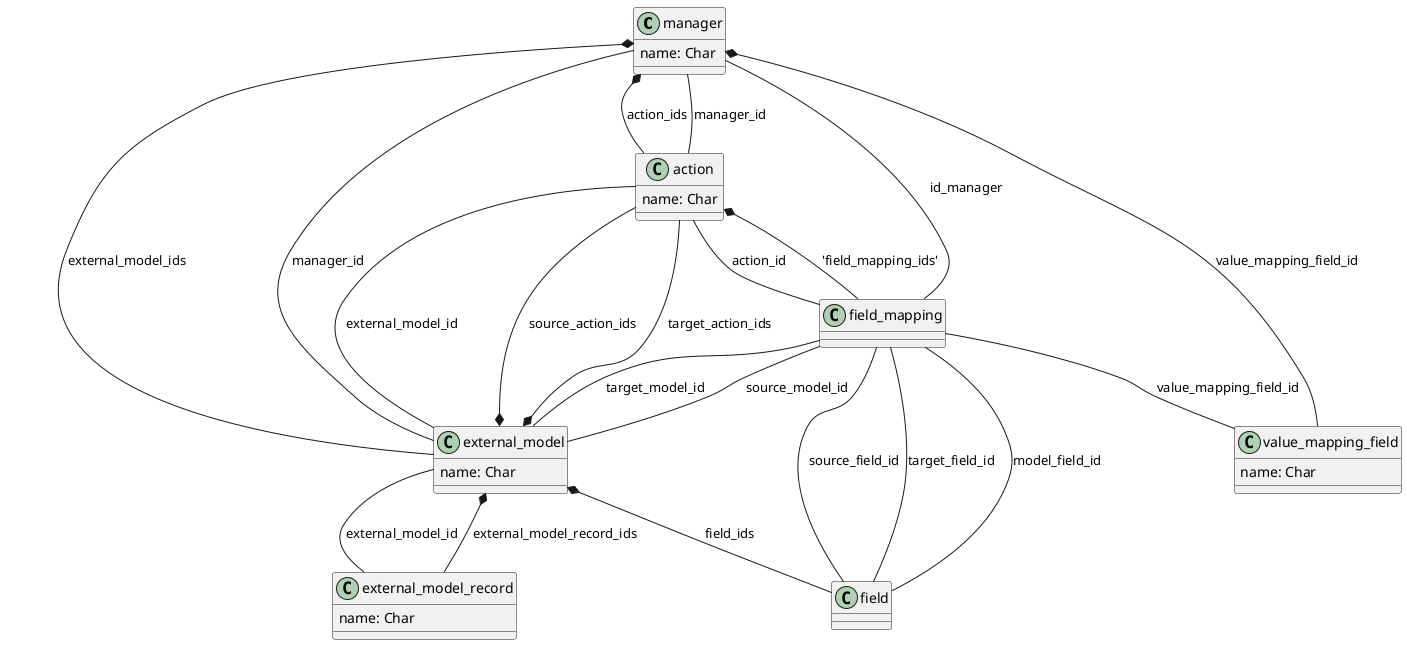 @startuml
class manager {
    name: Char
    ' target_id_type: Selection
    ' source_hostname: Char
    ' source_port: Integer
    ' source_database: Char
    ' source_login: Char
    ' source_password: Char
    ' source_lang: Char
    ' target_hostname: Char
    ' target_port: Integer
    ' target_database: Char
    ' target_login: Char
    ' target_password: Char
    ' model_disable_default: Text
    ' field_disable_default: Text
    ' model_exception_words: Char
    ' model_analyze_default: Text
    ' field_analyze_default: Text
    ' repeating_models: Text
    ' field_disable_words: Text
    ' modules_to_install: Text
    ' workflow_models: Char
    ' target_lang: Char
    ' log: Text
    ' note: Html
}
class action{
    name: Char
    ' state: Selection
    ' source_domain: Char
    ' blocked: Boolean
    ' sequence: Integer
    ' repeating_action: Boolean
    ' from_rec_id: Integer
    ' to_rec_id: Integer
    ' source_id_exp: Char
    ' s_records: Integer
    ' target_model_id: Many2one
    ' t_records: Integer
    ' target_id_type: Selection
    ' log: Text
    ' note: Html
    ' target_id_prefix: Char
}
class external_model{
    name: Char
    ' sequence: Integer
    ' type: Selection
    ' model: Char
    ' order: Integer
    ' records: Integer
    ' fields_to_read: Char
}
class external_model_record{
    name: Char
    ' ext_id: Char
    ' external_model_id: Many2one
}
class value_mapping_field{
    name: Char
    ' field_description: Char
    ' relation: Char
    ' relation_field: Char
    ' ttype: Char
    ' required: Char
    ' function: Char
    ' type: Selection
}
class field_mapping{
    ' blocked: Boolean
    ' type: Selection
    ' state: Selection
    ' source_field: Char
    ' target_field: Char
    ' expression: Text
    ' model_field: Char
    ' note: Html
    ' source_field_ttype: Char
    ' target_field_ttype: Char
}

manager *-- action : action_ids
manager *-- external_model: external_model_ids
manager *-- value_mapping_field: value_mapping_field_id
action *-- field_mapping: 'field_mapping_ids'
action -- manager: manager_id
action -- external_model: external_model_id
external_model -- external_model_record: external_model_id

external_model -- manager: manager_id
external_model *-- external_model_record: external_model_record_ids
external_model *-- field: field_ids
external_model *-- action: source_action_ids
external_model *-- action: target_action_ids

field_mapping -- manager: id_manager
field_mapping -- field: source_field_id 
field_mapping -- field: target_field_id 
field_mapping -- value_mapping_field: value_mapping_field_id 
field_mapping -- field: model_field_id
field_mapping -- action: action_id
field_mapping -- external_model: target_model_id
field_mapping -- external_model: source_model_id
@enduml